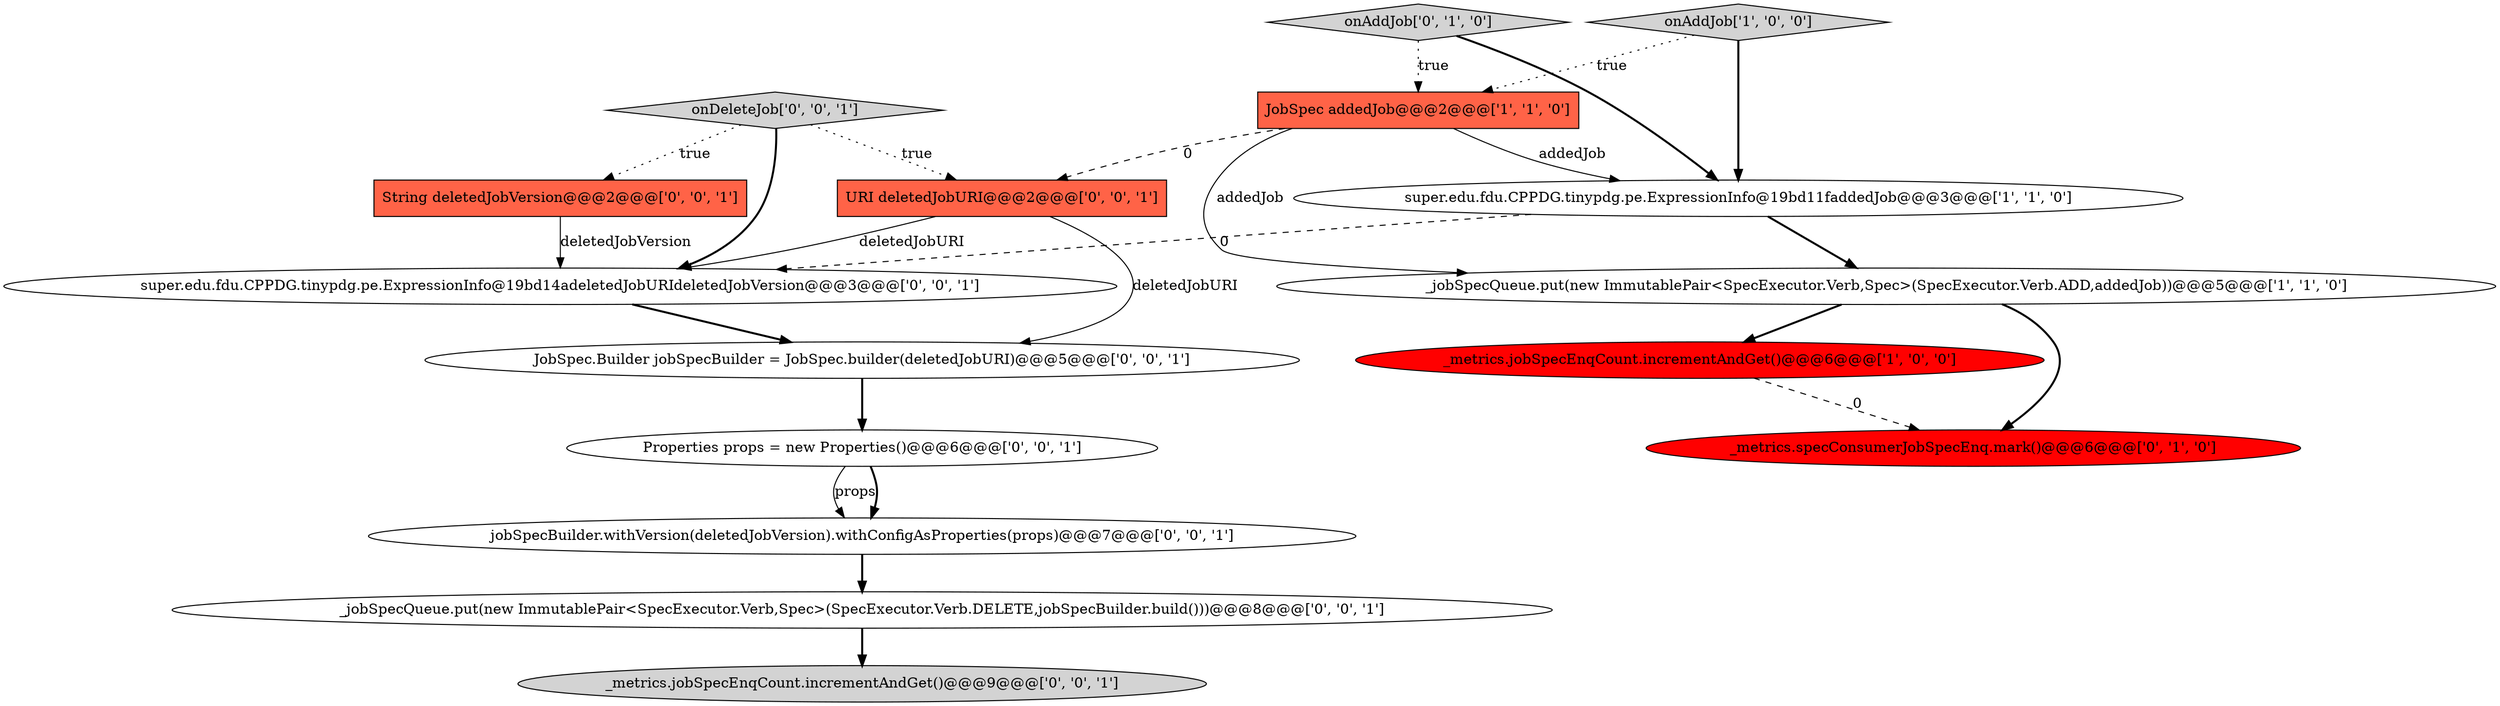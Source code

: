 digraph {
12 [style = filled, label = "URI deletedJobURI@@@2@@@['0', '0', '1']", fillcolor = tomato, shape = box image = "AAA0AAABBB3BBB"];
3 [style = filled, label = "_metrics.jobSpecEnqCount.incrementAndGet()@@@6@@@['1', '0', '0']", fillcolor = red, shape = ellipse image = "AAA1AAABBB1BBB"];
0 [style = filled, label = "onAddJob['1', '0', '0']", fillcolor = lightgray, shape = diamond image = "AAA0AAABBB1BBB"];
15 [style = filled, label = "super.edu.fdu.CPPDG.tinypdg.pe.ExpressionInfo@19bd14adeletedJobURIdeletedJobVersion@@@3@@@['0', '0', '1']", fillcolor = white, shape = ellipse image = "AAA0AAABBB3BBB"];
4 [style = filled, label = "super.edu.fdu.CPPDG.tinypdg.pe.ExpressionInfo@19bd11faddedJob@@@3@@@['1', '1', '0']", fillcolor = white, shape = ellipse image = "AAA0AAABBB1BBB"];
9 [style = filled, label = "Properties props = new Properties()@@@6@@@['0', '0', '1']", fillcolor = white, shape = ellipse image = "AAA0AAABBB3BBB"];
10 [style = filled, label = "_jobSpecQueue.put(new ImmutablePair<SpecExecutor.Verb,Spec>(SpecExecutor.Verb.DELETE,jobSpecBuilder.build()))@@@8@@@['0', '0', '1']", fillcolor = white, shape = ellipse image = "AAA0AAABBB3BBB"];
14 [style = filled, label = "jobSpecBuilder.withVersion(deletedJobVersion).withConfigAsProperties(props)@@@7@@@['0', '0', '1']", fillcolor = white, shape = ellipse image = "AAA0AAABBB3BBB"];
13 [style = filled, label = "onDeleteJob['0', '0', '1']", fillcolor = lightgray, shape = diamond image = "AAA0AAABBB3BBB"];
7 [style = filled, label = "String deletedJobVersion@@@2@@@['0', '0', '1']", fillcolor = tomato, shape = box image = "AAA0AAABBB3BBB"];
11 [style = filled, label = "_metrics.jobSpecEnqCount.incrementAndGet()@@@9@@@['0', '0', '1']", fillcolor = lightgray, shape = ellipse image = "AAA0AAABBB3BBB"];
5 [style = filled, label = "_metrics.specConsumerJobSpecEnq.mark()@@@6@@@['0', '1', '0']", fillcolor = red, shape = ellipse image = "AAA1AAABBB2BBB"];
8 [style = filled, label = "JobSpec.Builder jobSpecBuilder = JobSpec.builder(deletedJobURI)@@@5@@@['0', '0', '1']", fillcolor = white, shape = ellipse image = "AAA0AAABBB3BBB"];
1 [style = filled, label = "_jobSpecQueue.put(new ImmutablePair<SpecExecutor.Verb,Spec>(SpecExecutor.Verb.ADD,addedJob))@@@5@@@['1', '1', '0']", fillcolor = white, shape = ellipse image = "AAA0AAABBB1BBB"];
2 [style = filled, label = "JobSpec addedJob@@@2@@@['1', '1', '0']", fillcolor = tomato, shape = box image = "AAA0AAABBB1BBB"];
6 [style = filled, label = "onAddJob['0', '1', '0']", fillcolor = lightgray, shape = diamond image = "AAA0AAABBB2BBB"];
1->5 [style = bold, label=""];
3->5 [style = dashed, label="0"];
13->12 [style = dotted, label="true"];
1->3 [style = bold, label=""];
14->10 [style = bold, label=""];
2->1 [style = solid, label="addedJob"];
2->4 [style = solid, label="addedJob"];
13->7 [style = dotted, label="true"];
9->14 [style = solid, label="props"];
6->4 [style = bold, label=""];
2->12 [style = dashed, label="0"];
12->8 [style = solid, label="deletedJobURI"];
6->2 [style = dotted, label="true"];
0->4 [style = bold, label=""];
4->15 [style = dashed, label="0"];
8->9 [style = bold, label=""];
9->14 [style = bold, label=""];
4->1 [style = bold, label=""];
13->15 [style = bold, label=""];
0->2 [style = dotted, label="true"];
12->15 [style = solid, label="deletedJobURI"];
7->15 [style = solid, label="deletedJobVersion"];
15->8 [style = bold, label=""];
10->11 [style = bold, label=""];
}
